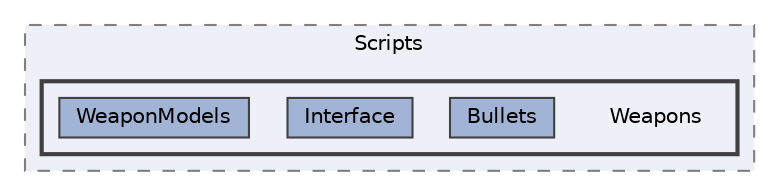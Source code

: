 digraph "Assets/Scripts/Weapons"
{
 // LATEX_PDF_SIZE
  bgcolor="transparent";
  edge [fontname=Helvetica,fontsize=10,labelfontname=Helvetica,labelfontsize=10];
  node [fontname=Helvetica,fontsize=10,shape=box,height=0.2,width=0.4];
  compound=true
  subgraph clusterdir_f13b41af88cf68434578284aaf699e39 {
    graph [ bgcolor="#edf0f7", pencolor="grey50", label="Scripts", fontname=Helvetica,fontsize=10 style="filled,dashed", URL="dir_f13b41af88cf68434578284aaf699e39.html",tooltip=""]
  subgraph clusterdir_16c781449514e8d50e345db197b16d04 {
    graph [ bgcolor="#edf0f7", pencolor="grey25", label="", fontname=Helvetica,fontsize=10 style="filled,bold", URL="dir_16c781449514e8d50e345db197b16d04.html",tooltip=""]
    dir_16c781449514e8d50e345db197b16d04 [shape=plaintext, label="Weapons"];
  dir_e92f3bc6b83500ea971c3d14866d46bd [label="Bullets", fillcolor="#a2b4d6", color="grey25", style="filled", URL="dir_e92f3bc6b83500ea971c3d14866d46bd.html",tooltip=""];
  dir_3aa690dd4834f984074e07b05a13abef [label="Interface", fillcolor="#a2b4d6", color="grey25", style="filled", URL="dir_3aa690dd4834f984074e07b05a13abef.html",tooltip=""];
  dir_b626f684254a292215f58373583384a6 [label="WeaponModels", fillcolor="#a2b4d6", color="grey25", style="filled", URL="dir_b626f684254a292215f58373583384a6.html",tooltip=""];
  }
  }
}
